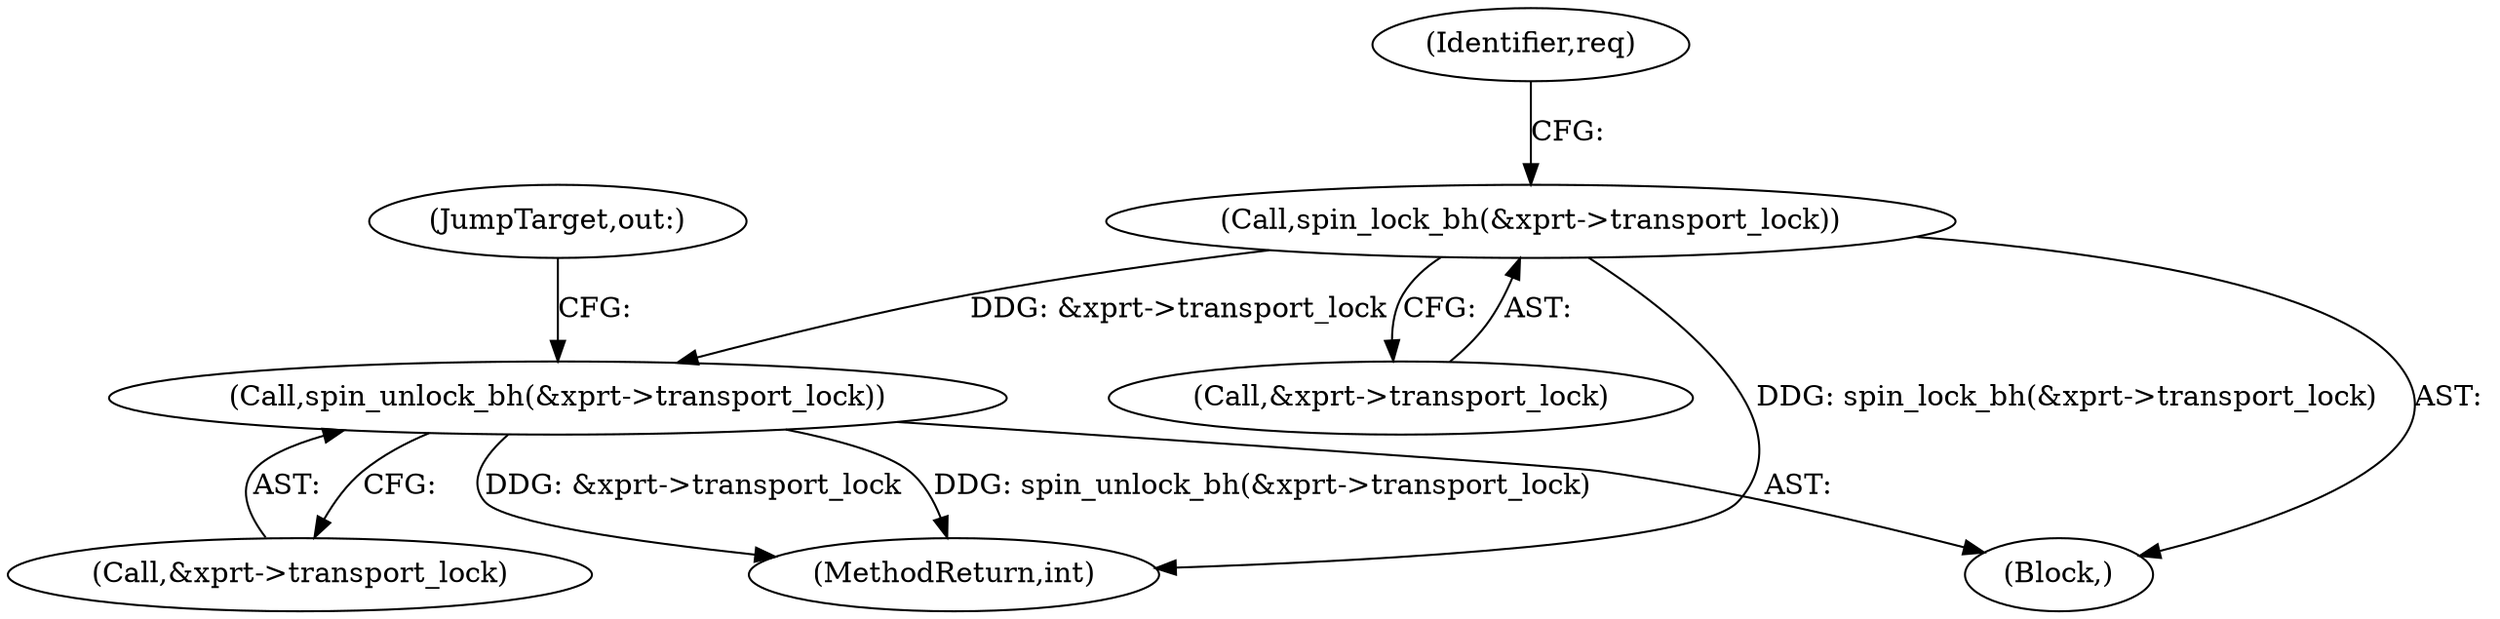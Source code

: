 digraph "0_linux_c70422f760c120480fee4de6c38804c72aa26bc1_23@pointer" {
"1000176" [label="(Call,spin_lock_bh(&xprt->transport_lock))"];
"1000291" [label="(Call,spin_unlock_bh(&xprt->transport_lock))"];
"1000177" [label="(Call,&xprt->transport_lock)"];
"1000176" [label="(Call,spin_lock_bh(&xprt->transport_lock))"];
"1000314" [label="(MethodReturn,int)"];
"1000296" [label="(JumpTarget,out:)"];
"1000182" [label="(Identifier,req)"];
"1000291" [label="(Call,spin_unlock_bh(&xprt->transport_lock))"];
"1000292" [label="(Call,&xprt->transport_lock)"];
"1000106" [label="(Block,)"];
"1000176" -> "1000106"  [label="AST: "];
"1000176" -> "1000177"  [label="CFG: "];
"1000177" -> "1000176"  [label="AST: "];
"1000182" -> "1000176"  [label="CFG: "];
"1000176" -> "1000314"  [label="DDG: spin_lock_bh(&xprt->transport_lock)"];
"1000176" -> "1000291"  [label="DDG: &xprt->transport_lock"];
"1000291" -> "1000106"  [label="AST: "];
"1000291" -> "1000292"  [label="CFG: "];
"1000292" -> "1000291"  [label="AST: "];
"1000296" -> "1000291"  [label="CFG: "];
"1000291" -> "1000314"  [label="DDG: spin_unlock_bh(&xprt->transport_lock)"];
"1000291" -> "1000314"  [label="DDG: &xprt->transport_lock"];
}
